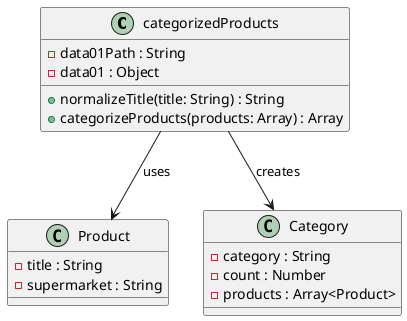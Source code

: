 @startuml "Code Challenge Categorização"
class categorizedProducts {
  - data01Path : String
  - data01 : Object
  + normalizeTitle(title: String) : String
  + categorizeProducts(products: Array) : Array
}

class Product {
  - title : String
  - supermarket : String
}

class Category {
  - category : String
  - count : Number
  - products : Array<Product>
}

categorizedProducts --> Product : uses
categorizedProducts --> Category : creates
@enduml